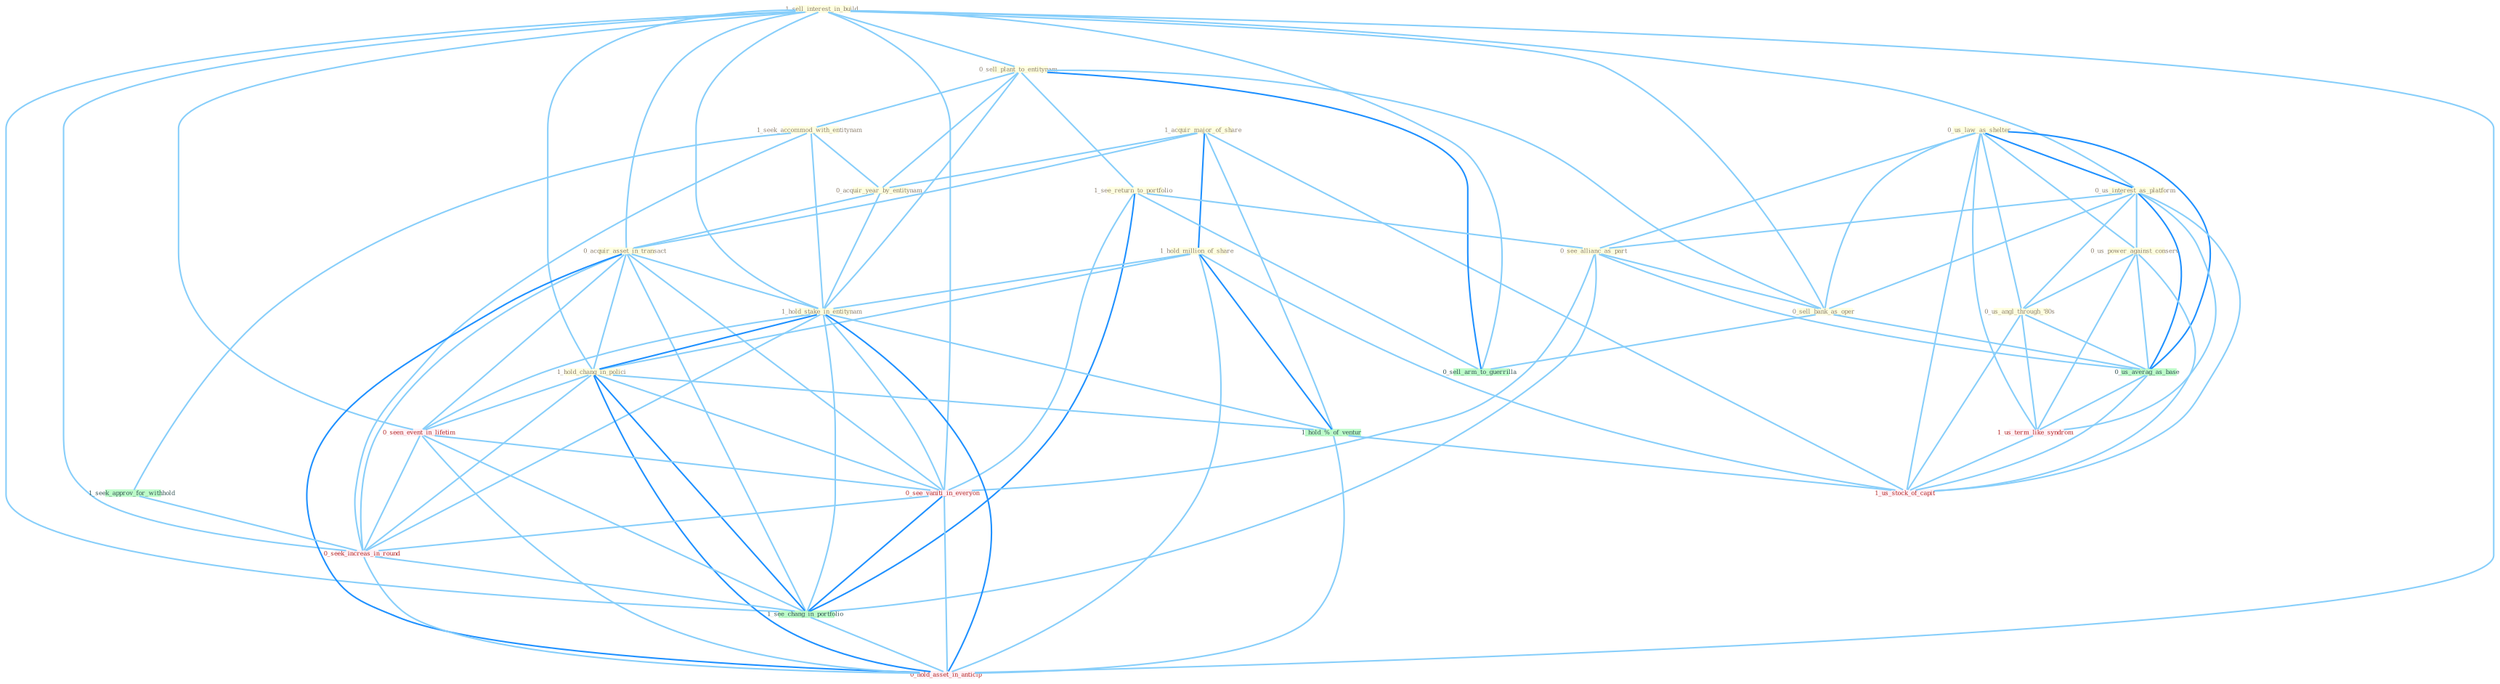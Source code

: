 Graph G{ 
    node
    [shape=polygon,style=filled,width=.5,height=.06,color="#BDFCC9",fixedsize=true,fontsize=4,
    fontcolor="#2f4f4f"];
    {node
    [color="#ffffe0", fontcolor="#8b7d6b"] "1_sell_interest_in_build " "1_acquir_major_of_share " "0_sell_plant_to_entitynam " "1_see_return_to_portfolio " "1_seek_accommod_with_entitynam " "0_us_law_as_shelter " "1_hold_million_of_share " "0_us_interest_as_platform " "0_us_power_against_conserv " "0_see_allianc_as_part " "0_acquir_year_by_entitynam " "0_sell_bank_as_oper " "0_acquir_asset_in_transact " "1_hold_stake_in_entitynam " "1_hold_chang_in_polici " "0_us_angl_through_'80s "}
{node [color="#fff0f5", fontcolor="#b22222"] "0_seen_event_in_lifetim " "1_us_term_like_syndrom " "0_see_vaniti_in_everyon " "0_seek_increas_in_round " "1_us_stock_of_capit " "0_hold_asset_in_anticip "}
edge [color="#B0E2FF"];

	"1_sell_interest_in_build " -- "0_sell_plant_to_entitynam " [w="1", color="#87cefa" ];
	"1_sell_interest_in_build " -- "0_us_interest_as_platform " [w="1", color="#87cefa" ];
	"1_sell_interest_in_build " -- "0_sell_bank_as_oper " [w="1", color="#87cefa" ];
	"1_sell_interest_in_build " -- "0_acquir_asset_in_transact " [w="1", color="#87cefa" ];
	"1_sell_interest_in_build " -- "1_hold_stake_in_entitynam " [w="1", color="#87cefa" ];
	"1_sell_interest_in_build " -- "1_hold_chang_in_polici " [w="1", color="#87cefa" ];
	"1_sell_interest_in_build " -- "0_seen_event_in_lifetim " [w="1", color="#87cefa" ];
	"1_sell_interest_in_build " -- "0_see_vaniti_in_everyon " [w="1", color="#87cefa" ];
	"1_sell_interest_in_build " -- "0_sell_arm_to_guerrilla " [w="1", color="#87cefa" ];
	"1_sell_interest_in_build " -- "0_seek_increas_in_round " [w="1", color="#87cefa" ];
	"1_sell_interest_in_build " -- "1_see_chang_in_portfolio " [w="1", color="#87cefa" ];
	"1_sell_interest_in_build " -- "0_hold_asset_in_anticip " [w="1", color="#87cefa" ];
	"1_acquir_major_of_share " -- "1_hold_million_of_share " [w="2", color="#1e90ff" , len=0.8];
	"1_acquir_major_of_share " -- "0_acquir_year_by_entitynam " [w="1", color="#87cefa" ];
	"1_acquir_major_of_share " -- "0_acquir_asset_in_transact " [w="1", color="#87cefa" ];
	"1_acquir_major_of_share " -- "1_hold_%_of_ventur " [w="1", color="#87cefa" ];
	"1_acquir_major_of_share " -- "1_us_stock_of_capit " [w="1", color="#87cefa" ];
	"0_sell_plant_to_entitynam " -- "1_see_return_to_portfolio " [w="1", color="#87cefa" ];
	"0_sell_plant_to_entitynam " -- "1_seek_accommod_with_entitynam " [w="1", color="#87cefa" ];
	"0_sell_plant_to_entitynam " -- "0_acquir_year_by_entitynam " [w="1", color="#87cefa" ];
	"0_sell_plant_to_entitynam " -- "0_sell_bank_as_oper " [w="1", color="#87cefa" ];
	"0_sell_plant_to_entitynam " -- "1_hold_stake_in_entitynam " [w="1", color="#87cefa" ];
	"0_sell_plant_to_entitynam " -- "0_sell_arm_to_guerrilla " [w="2", color="#1e90ff" , len=0.8];
	"1_see_return_to_portfolio " -- "0_see_allianc_as_part " [w="1", color="#87cefa" ];
	"1_see_return_to_portfolio " -- "0_see_vaniti_in_everyon " [w="1", color="#87cefa" ];
	"1_see_return_to_portfolio " -- "0_sell_arm_to_guerrilla " [w="1", color="#87cefa" ];
	"1_see_return_to_portfolio " -- "1_see_chang_in_portfolio " [w="2", color="#1e90ff" , len=0.8];
	"1_seek_accommod_with_entitynam " -- "0_acquir_year_by_entitynam " [w="1", color="#87cefa" ];
	"1_seek_accommod_with_entitynam " -- "1_hold_stake_in_entitynam " [w="1", color="#87cefa" ];
	"1_seek_accommod_with_entitynam " -- "1_seek_approv_for_withhold " [w="1", color="#87cefa" ];
	"1_seek_accommod_with_entitynam " -- "0_seek_increas_in_round " [w="1", color="#87cefa" ];
	"0_us_law_as_shelter " -- "0_us_interest_as_platform " [w="2", color="#1e90ff" , len=0.8];
	"0_us_law_as_shelter " -- "0_us_power_against_conserv " [w="1", color="#87cefa" ];
	"0_us_law_as_shelter " -- "0_see_allianc_as_part " [w="1", color="#87cefa" ];
	"0_us_law_as_shelter " -- "0_sell_bank_as_oper " [w="1", color="#87cefa" ];
	"0_us_law_as_shelter " -- "0_us_angl_through_'80s " [w="1", color="#87cefa" ];
	"0_us_law_as_shelter " -- "0_us_averag_as_base " [w="2", color="#1e90ff" , len=0.8];
	"0_us_law_as_shelter " -- "1_us_term_like_syndrom " [w="1", color="#87cefa" ];
	"0_us_law_as_shelter " -- "1_us_stock_of_capit " [w="1", color="#87cefa" ];
	"1_hold_million_of_share " -- "1_hold_stake_in_entitynam " [w="1", color="#87cefa" ];
	"1_hold_million_of_share " -- "1_hold_chang_in_polici " [w="1", color="#87cefa" ];
	"1_hold_million_of_share " -- "1_hold_%_of_ventur " [w="2", color="#1e90ff" , len=0.8];
	"1_hold_million_of_share " -- "1_us_stock_of_capit " [w="1", color="#87cefa" ];
	"1_hold_million_of_share " -- "0_hold_asset_in_anticip " [w="1", color="#87cefa" ];
	"0_us_interest_as_platform " -- "0_us_power_against_conserv " [w="1", color="#87cefa" ];
	"0_us_interest_as_platform " -- "0_see_allianc_as_part " [w="1", color="#87cefa" ];
	"0_us_interest_as_platform " -- "0_sell_bank_as_oper " [w="1", color="#87cefa" ];
	"0_us_interest_as_platform " -- "0_us_angl_through_'80s " [w="1", color="#87cefa" ];
	"0_us_interest_as_platform " -- "0_us_averag_as_base " [w="2", color="#1e90ff" , len=0.8];
	"0_us_interest_as_platform " -- "1_us_term_like_syndrom " [w="1", color="#87cefa" ];
	"0_us_interest_as_platform " -- "1_us_stock_of_capit " [w="1", color="#87cefa" ];
	"0_us_power_against_conserv " -- "0_us_angl_through_'80s " [w="1", color="#87cefa" ];
	"0_us_power_against_conserv " -- "0_us_averag_as_base " [w="1", color="#87cefa" ];
	"0_us_power_against_conserv " -- "1_us_term_like_syndrom " [w="1", color="#87cefa" ];
	"0_us_power_against_conserv " -- "1_us_stock_of_capit " [w="1", color="#87cefa" ];
	"0_see_allianc_as_part " -- "0_sell_bank_as_oper " [w="1", color="#87cefa" ];
	"0_see_allianc_as_part " -- "0_us_averag_as_base " [w="1", color="#87cefa" ];
	"0_see_allianc_as_part " -- "0_see_vaniti_in_everyon " [w="1", color="#87cefa" ];
	"0_see_allianc_as_part " -- "1_see_chang_in_portfolio " [w="1", color="#87cefa" ];
	"0_acquir_year_by_entitynam " -- "0_acquir_asset_in_transact " [w="1", color="#87cefa" ];
	"0_acquir_year_by_entitynam " -- "1_hold_stake_in_entitynam " [w="1", color="#87cefa" ];
	"0_sell_bank_as_oper " -- "0_us_averag_as_base " [w="1", color="#87cefa" ];
	"0_sell_bank_as_oper " -- "0_sell_arm_to_guerrilla " [w="1", color="#87cefa" ];
	"0_acquir_asset_in_transact " -- "1_hold_stake_in_entitynam " [w="1", color="#87cefa" ];
	"0_acquir_asset_in_transact " -- "1_hold_chang_in_polici " [w="1", color="#87cefa" ];
	"0_acquir_asset_in_transact " -- "0_seen_event_in_lifetim " [w="1", color="#87cefa" ];
	"0_acquir_asset_in_transact " -- "0_see_vaniti_in_everyon " [w="1", color="#87cefa" ];
	"0_acquir_asset_in_transact " -- "0_seek_increas_in_round " [w="1", color="#87cefa" ];
	"0_acquir_asset_in_transact " -- "1_see_chang_in_portfolio " [w="1", color="#87cefa" ];
	"0_acquir_asset_in_transact " -- "0_hold_asset_in_anticip " [w="2", color="#1e90ff" , len=0.8];
	"1_hold_stake_in_entitynam " -- "1_hold_chang_in_polici " [w="2", color="#1e90ff" , len=0.8];
	"1_hold_stake_in_entitynam " -- "0_seen_event_in_lifetim " [w="1", color="#87cefa" ];
	"1_hold_stake_in_entitynam " -- "1_hold_%_of_ventur " [w="1", color="#87cefa" ];
	"1_hold_stake_in_entitynam " -- "0_see_vaniti_in_everyon " [w="1", color="#87cefa" ];
	"1_hold_stake_in_entitynam " -- "0_seek_increas_in_round " [w="1", color="#87cefa" ];
	"1_hold_stake_in_entitynam " -- "1_see_chang_in_portfolio " [w="1", color="#87cefa" ];
	"1_hold_stake_in_entitynam " -- "0_hold_asset_in_anticip " [w="2", color="#1e90ff" , len=0.8];
	"1_hold_chang_in_polici " -- "0_seen_event_in_lifetim " [w="1", color="#87cefa" ];
	"1_hold_chang_in_polici " -- "1_hold_%_of_ventur " [w="1", color="#87cefa" ];
	"1_hold_chang_in_polici " -- "0_see_vaniti_in_everyon " [w="1", color="#87cefa" ];
	"1_hold_chang_in_polici " -- "0_seek_increas_in_round " [w="1", color="#87cefa" ];
	"1_hold_chang_in_polici " -- "1_see_chang_in_portfolio " [w="2", color="#1e90ff" , len=0.8];
	"1_hold_chang_in_polici " -- "0_hold_asset_in_anticip " [w="2", color="#1e90ff" , len=0.8];
	"0_us_angl_through_'80s " -- "0_us_averag_as_base " [w="1", color="#87cefa" ];
	"0_us_angl_through_'80s " -- "1_us_term_like_syndrom " [w="1", color="#87cefa" ];
	"0_us_angl_through_'80s " -- "1_us_stock_of_capit " [w="1", color="#87cefa" ];
	"0_seen_event_in_lifetim " -- "0_see_vaniti_in_everyon " [w="1", color="#87cefa" ];
	"0_seen_event_in_lifetim " -- "0_seek_increas_in_round " [w="1", color="#87cefa" ];
	"0_seen_event_in_lifetim " -- "1_see_chang_in_portfolio " [w="1", color="#87cefa" ];
	"0_seen_event_in_lifetim " -- "0_hold_asset_in_anticip " [w="1", color="#87cefa" ];
	"0_us_averag_as_base " -- "1_us_term_like_syndrom " [w="1", color="#87cefa" ];
	"0_us_averag_as_base " -- "1_us_stock_of_capit " [w="1", color="#87cefa" ];
	"1_us_term_like_syndrom " -- "1_us_stock_of_capit " [w="1", color="#87cefa" ];
	"1_seek_approv_for_withhold " -- "0_seek_increas_in_round " [w="1", color="#87cefa" ];
	"1_hold_%_of_ventur " -- "1_us_stock_of_capit " [w="1", color="#87cefa" ];
	"1_hold_%_of_ventur " -- "0_hold_asset_in_anticip " [w="1", color="#87cefa" ];
	"0_see_vaniti_in_everyon " -- "0_seek_increas_in_round " [w="1", color="#87cefa" ];
	"0_see_vaniti_in_everyon " -- "1_see_chang_in_portfolio " [w="2", color="#1e90ff" , len=0.8];
	"0_see_vaniti_in_everyon " -- "0_hold_asset_in_anticip " [w="1", color="#87cefa" ];
	"0_seek_increas_in_round " -- "1_see_chang_in_portfolio " [w="1", color="#87cefa" ];
	"0_seek_increas_in_round " -- "0_hold_asset_in_anticip " [w="1", color="#87cefa" ];
	"1_see_chang_in_portfolio " -- "0_hold_asset_in_anticip " [w="1", color="#87cefa" ];
}